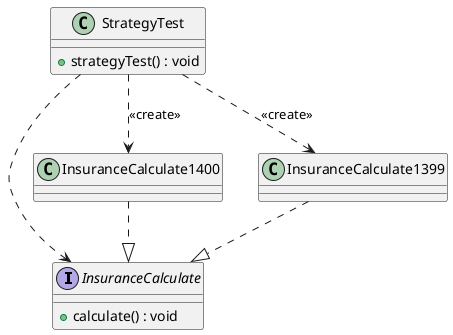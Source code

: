 @startuml
interface InsuranceCalculate {
    + calculate() : void
}

class InsuranceCalculate1400
class InsuranceCalculate1399

class StrategyTest {
    + strategyTest() : void
}
InsuranceCalculate1399 ..|> InsuranceCalculate
InsuranceCalculate1400 ..|> InsuranceCalculate
StrategyTest ..> InsuranceCalculate
StrategyTest ..> InsuranceCalculate1399 : <<create>>
StrategyTest ..> InsuranceCalculate1400 : <<create>>
@enduml
